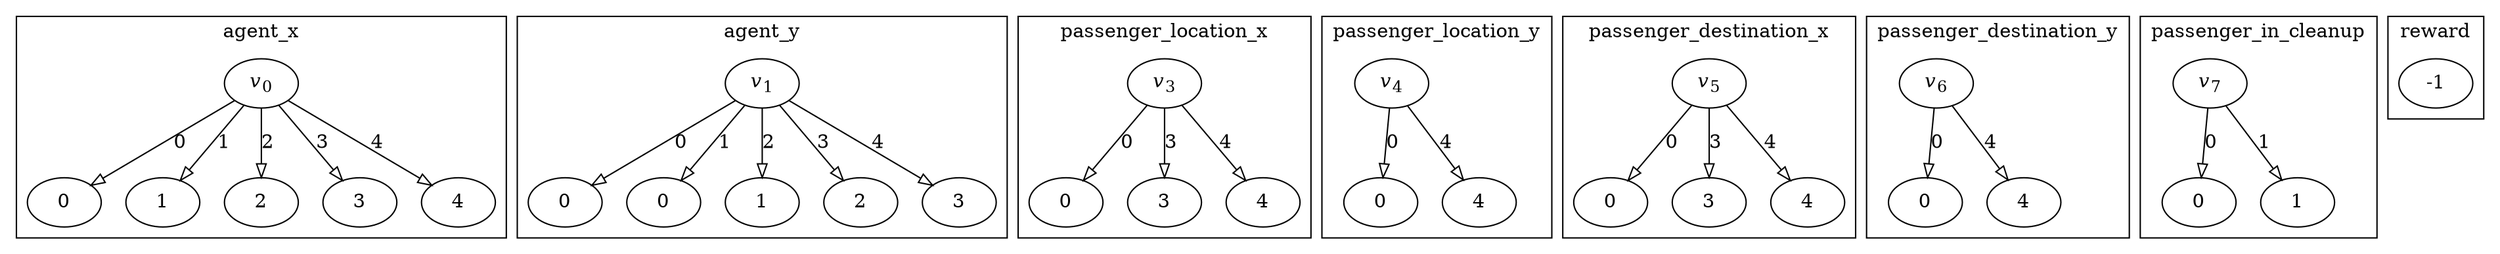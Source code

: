 digraph {
edge [arrowhead=empty]

subgraph cluster_agent_x {
label="agent_x"
agent_x_n0 [label=<<i>v</i><sub>0</sub>>]
agent_x_n0 -> agent_x_n1 [label=<0>]
agent_x_n1 [label="0"]
agent_x_n0 -> agent_x_n2 [label=<1>]
agent_x_n2 [label="1"]
agent_x_n0 -> agent_x_n3 [label=<2>]
agent_x_n3 [label="2"]
agent_x_n0 -> agent_x_n4 [label=<3>]
agent_x_n4 [label="3"]
agent_x_n0 -> agent_x_n5 [label=<4>]
agent_x_n5 [label="4"]
}

subgraph cluster_agent_y {
label="agent_y"
agent_y_n0 [label=<<i>v</i><sub>1</sub>>]
agent_y_n0 -> agent_y_n1 [label=<0>]
agent_y_n1 [label="0"]
agent_y_n0 -> agent_y_n2 [label=<1>]
agent_y_n2 [label="0"]
agent_y_n0 -> agent_y_n3 [label=<2>]
agent_y_n3 [label="1"]
agent_y_n0 -> agent_y_n4 [label=<3>]
agent_y_n4 [label="2"]
agent_y_n0 -> agent_y_n5 [label=<4>]
agent_y_n5 [label="3"]
}

subgraph cluster_passenger_location_x {
label="passenger_location_x"
passenger_location_x_n0 [label=<<i>v</i><sub>3</sub>>]
passenger_location_x_n0 -> passenger_location_x_n1 [label=<0>]
passenger_location_x_n1 [label="0"]
passenger_location_x_n0 -> passenger_location_x_n2 [label=<3>]
passenger_location_x_n2 [label="3"]
passenger_location_x_n0 -> passenger_location_x_n3 [label=<4>]
passenger_location_x_n3 [label="4"]
}

subgraph cluster_passenger_location_y {
label="passenger_location_y"
passenger_location_y_n0 [label=<<i>v</i><sub>4</sub>>]
passenger_location_y_n0 -> passenger_location_y_n1 [label=<0>]
passenger_location_y_n1 [label="0"]
passenger_location_y_n0 -> passenger_location_y_n2 [label=<4>]
passenger_location_y_n2 [label="4"]
}

subgraph cluster_passenger_destination_x {
label="passenger_destination_x"
passenger_destination_x_n0 [label=<<i>v</i><sub>5</sub>>]
passenger_destination_x_n0 -> passenger_destination_x_n1 [label=<0>]
passenger_destination_x_n1 [label="0"]
passenger_destination_x_n0 -> passenger_destination_x_n2 [label=<3>]
passenger_destination_x_n2 [label="3"]
passenger_destination_x_n0 -> passenger_destination_x_n3 [label=<4>]
passenger_destination_x_n3 [label="4"]
}

subgraph cluster_passenger_destination_y {
label="passenger_destination_y"
passenger_destination_y_n0 [label=<<i>v</i><sub>6</sub>>]
passenger_destination_y_n0 -> passenger_destination_y_n1 [label=<0>]
passenger_destination_y_n1 [label="0"]
passenger_destination_y_n0 -> passenger_destination_y_n2 [label=<4>]
passenger_destination_y_n2 [label="4"]
}

subgraph cluster_passenger_in_cleanup {
label="passenger_in_cleanup"
passenger_in_cleanup_n0 [label=<<i>v</i><sub>7</sub>>]
passenger_in_cleanup_n0 -> passenger_in_cleanup_n1 [label=<0>]
passenger_in_cleanup_n1 [label="0"]
passenger_in_cleanup_n0 -> passenger_in_cleanup_n2 [label=<1>]
passenger_in_cleanup_n2 [label="1"]
}

subgraph cluster_reward {
label="reward"
reward_n0 [label="-1"]
}
}

